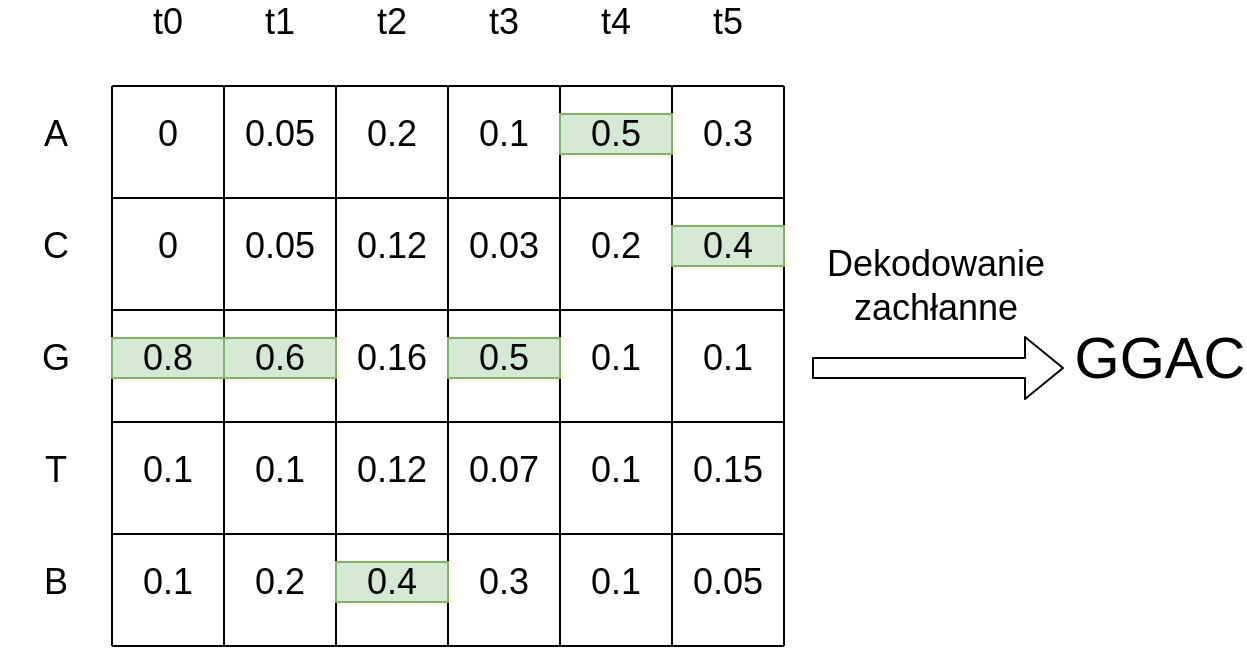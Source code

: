 <mxfile version="12.2.9" type="device" pages="1"><diagram id="0-EpzNy1AurSYuVFlV08" name="Page-1"><mxGraphModel dx="1422" dy="780" grid="1" gridSize="14" guides="1" tooltips="1" connect="1" arrows="1" fold="1" page="1" pageScale="1" pageWidth="850" pageHeight="1100" math="0" shadow="0"><root><mxCell id="0"/><mxCell id="1" parent="0"/><mxCell id="AUmohrXQwRReiT2J8whV-3" value="" style="endArrow=none;html=1;" edge="1" parent="1"><mxGeometry width="50" height="50" relative="1" as="geometry"><mxPoint x="56" y="56" as="sourcePoint"/><mxPoint x="392" y="56" as="targetPoint"/></mxGeometry></mxCell><mxCell id="AUmohrXQwRReiT2J8whV-4" value="" style="endArrow=none;html=1;" edge="1" parent="1"><mxGeometry width="50" height="50" relative="1" as="geometry"><mxPoint x="56" y="112" as="sourcePoint"/><mxPoint x="392" y="112" as="targetPoint"/></mxGeometry></mxCell><mxCell id="AUmohrXQwRReiT2J8whV-5" value="" style="endArrow=none;html=1;" edge="1" parent="1"><mxGeometry width="50" height="50" relative="1" as="geometry"><mxPoint x="56" y="168" as="sourcePoint"/><mxPoint x="392" y="168" as="targetPoint"/></mxGeometry></mxCell><mxCell id="AUmohrXQwRReiT2J8whV-6" value="" style="endArrow=none;html=1;" edge="1" parent="1"><mxGeometry width="50" height="50" relative="1" as="geometry"><mxPoint x="56" y="224" as="sourcePoint"/><mxPoint x="392" y="224" as="targetPoint"/></mxGeometry></mxCell><mxCell id="AUmohrXQwRReiT2J8whV-7" value="" style="endArrow=none;html=1;" edge="1" parent="1"><mxGeometry width="50" height="50" relative="1" as="geometry"><mxPoint x="56" y="280" as="sourcePoint"/><mxPoint x="392" y="280" as="targetPoint"/></mxGeometry></mxCell><mxCell id="AUmohrXQwRReiT2J8whV-8" value="" style="endArrow=none;html=1;" edge="1" parent="1"><mxGeometry width="50" height="50" relative="1" as="geometry"><mxPoint x="56" y="336" as="sourcePoint"/><mxPoint x="392" y="336" as="targetPoint"/></mxGeometry></mxCell><mxCell id="AUmohrXQwRReiT2J8whV-9" value="A" style="text;html=1;strokeColor=none;fillColor=none;align=center;verticalAlign=middle;whiteSpace=wrap;rounded=0;fontSize=18;" vertex="1" parent="1"><mxGeometry y="70" width="56" height="20" as="geometry"/></mxCell><mxCell id="AUmohrXQwRReiT2J8whV-10" value="t1" style="text;html=1;strokeColor=none;fillColor=none;align=center;verticalAlign=middle;whiteSpace=wrap;rounded=0;fontSize=18;" vertex="1" parent="1"><mxGeometry x="112" y="14" width="56" height="20" as="geometry"/></mxCell><mxCell id="AUmohrXQwRReiT2J8whV-11" value="t2" style="text;html=1;strokeColor=none;fillColor=none;align=center;verticalAlign=middle;whiteSpace=wrap;rounded=0;fontSize=18;" vertex="1" parent="1"><mxGeometry x="168" y="14" width="56" height="20" as="geometry"/></mxCell><mxCell id="AUmohrXQwRReiT2J8whV-12" value="t3" style="text;html=1;strokeColor=none;fillColor=none;align=center;verticalAlign=middle;whiteSpace=wrap;rounded=0;fontSize=18;" vertex="1" parent="1"><mxGeometry x="224" y="14" width="56" height="20" as="geometry"/></mxCell><mxCell id="AUmohrXQwRReiT2J8whV-13" value="t4" style="text;html=1;strokeColor=none;fillColor=none;align=center;verticalAlign=middle;whiteSpace=wrap;rounded=0;fontSize=18;" vertex="1" parent="1"><mxGeometry x="280" y="14" width="56" height="20" as="geometry"/></mxCell><mxCell id="AUmohrXQwRReiT2J8whV-14" value="t5" style="text;html=1;strokeColor=none;fillColor=none;align=center;verticalAlign=middle;whiteSpace=wrap;rounded=0;fontSize=18;" vertex="1" parent="1"><mxGeometry x="336" y="14" width="56" height="20" as="geometry"/></mxCell><mxCell id="AUmohrXQwRReiT2J8whV-15" value="" style="endArrow=none;html=1;fontSize=18;" edge="1" parent="1"><mxGeometry width="50" height="50" relative="1" as="geometry"><mxPoint x="56" y="336" as="sourcePoint"/><mxPoint x="56" y="56" as="targetPoint"/></mxGeometry></mxCell><mxCell id="AUmohrXQwRReiT2J8whV-16" value="C" style="text;html=1;strokeColor=none;fillColor=none;align=center;verticalAlign=middle;whiteSpace=wrap;rounded=0;fontSize=18;" vertex="1" parent="1"><mxGeometry y="126" width="56" height="20" as="geometry"/></mxCell><mxCell id="AUmohrXQwRReiT2J8whV-17" value="G" style="text;html=1;strokeColor=none;fillColor=none;align=center;verticalAlign=middle;whiteSpace=wrap;rounded=0;fontSize=18;" vertex="1" parent="1"><mxGeometry y="182" width="56" height="20" as="geometry"/></mxCell><mxCell id="AUmohrXQwRReiT2J8whV-18" value="T" style="text;html=1;strokeColor=none;fillColor=none;align=center;verticalAlign=middle;whiteSpace=wrap;rounded=0;fontSize=18;" vertex="1" parent="1"><mxGeometry y="238" width="56" height="20" as="geometry"/></mxCell><mxCell id="AUmohrXQwRReiT2J8whV-22" value="B" style="text;html=1;strokeColor=none;fillColor=none;align=center;verticalAlign=middle;whiteSpace=wrap;rounded=0;fontSize=18;" vertex="1" parent="1"><mxGeometry y="294" width="56" height="20" as="geometry"/></mxCell><mxCell id="AUmohrXQwRReiT2J8whV-23" value="0" style="text;html=1;strokeColor=none;fillColor=none;align=center;verticalAlign=middle;whiteSpace=wrap;rounded=0;fontSize=18;" vertex="1" parent="1"><mxGeometry x="56" y="70" width="56" height="20" as="geometry"/></mxCell><mxCell id="AUmohrXQwRReiT2J8whV-25" value="" style="endArrow=none;html=1;fontSize=18;" edge="1" parent="1"><mxGeometry width="50" height="50" relative="1" as="geometry"><mxPoint x="112" y="336" as="sourcePoint"/><mxPoint x="112" y="56" as="targetPoint"/></mxGeometry></mxCell><mxCell id="AUmohrXQwRReiT2J8whV-26" value="" style="endArrow=none;html=1;fontSize=18;" edge="1" parent="1"><mxGeometry width="50" height="50" relative="1" as="geometry"><mxPoint x="168" y="336" as="sourcePoint"/><mxPoint x="168" y="56" as="targetPoint"/></mxGeometry></mxCell><mxCell id="AUmohrXQwRReiT2J8whV-27" value="" style="endArrow=none;html=1;fontSize=18;" edge="1" parent="1"><mxGeometry width="50" height="50" relative="1" as="geometry"><mxPoint x="224" y="336" as="sourcePoint"/><mxPoint x="224" y="56" as="targetPoint"/></mxGeometry></mxCell><mxCell id="AUmohrXQwRReiT2J8whV-28" value="" style="endArrow=none;html=1;fontSize=18;" edge="1" parent="1"><mxGeometry width="50" height="50" relative="1" as="geometry"><mxPoint x="280" y="336" as="sourcePoint"/><mxPoint x="280" y="56" as="targetPoint"/></mxGeometry></mxCell><mxCell id="AUmohrXQwRReiT2J8whV-29" value="" style="endArrow=none;html=1;fontSize=18;" edge="1" parent="1"><mxGeometry width="50" height="50" relative="1" as="geometry"><mxPoint x="336" y="336" as="sourcePoint"/><mxPoint x="336" y="56" as="targetPoint"/></mxGeometry></mxCell><mxCell id="AUmohrXQwRReiT2J8whV-30" value="" style="endArrow=none;html=1;fontSize=18;" edge="1" parent="1"><mxGeometry width="50" height="50" relative="1" as="geometry"><mxPoint x="392" y="336" as="sourcePoint"/><mxPoint x="392" y="56" as="targetPoint"/></mxGeometry></mxCell><mxCell id="AUmohrXQwRReiT2J8whV-31" value="0.05" style="text;html=1;strokeColor=none;fillColor=none;align=center;verticalAlign=middle;whiteSpace=wrap;rounded=0;fontSize=18;" vertex="1" parent="1"><mxGeometry x="112" y="70" width="56" height="20" as="geometry"/></mxCell><mxCell id="AUmohrXQwRReiT2J8whV-32" value="0.2" style="text;html=1;strokeColor=none;fillColor=none;align=center;verticalAlign=middle;whiteSpace=wrap;rounded=0;fontSize=18;" vertex="1" parent="1"><mxGeometry x="168" y="70" width="56" height="20" as="geometry"/></mxCell><mxCell id="AUmohrXQwRReiT2J8whV-33" value="0.1" style="text;html=1;strokeColor=none;fillColor=none;align=center;verticalAlign=middle;whiteSpace=wrap;rounded=0;fontSize=18;" vertex="1" parent="1"><mxGeometry x="224" y="70" width="56" height="20" as="geometry"/></mxCell><mxCell id="AUmohrXQwRReiT2J8whV-34" value="0.5" style="text;html=1;strokeColor=#82b366;fillColor=#d5e8d4;align=center;verticalAlign=middle;whiteSpace=wrap;rounded=0;fontSize=18;" vertex="1" parent="1"><mxGeometry x="280" y="70" width="56" height="20" as="geometry"/></mxCell><mxCell id="AUmohrXQwRReiT2J8whV-35" value="0.3" style="text;html=1;strokeColor=none;fillColor=none;align=center;verticalAlign=middle;whiteSpace=wrap;rounded=0;fontSize=18;" vertex="1" parent="1"><mxGeometry x="336" y="70" width="56" height="20" as="geometry"/></mxCell><mxCell id="AUmohrXQwRReiT2J8whV-36" value="0.4" style="text;html=1;strokeColor=#82b366;fillColor=#d5e8d4;align=center;verticalAlign=middle;whiteSpace=wrap;rounded=0;fontSize=18;" vertex="1" parent="1"><mxGeometry x="336" y="126" width="56" height="20" as="geometry"/></mxCell><mxCell id="AUmohrXQwRReiT2J8whV-37" value="0.1" style="text;html=1;strokeColor=none;fillColor=none;align=center;verticalAlign=middle;whiteSpace=wrap;rounded=0;fontSize=18;" vertex="1" parent="1"><mxGeometry x="336" y="182" width="56" height="20" as="geometry"/></mxCell><mxCell id="AUmohrXQwRReiT2J8whV-38" value="0.15" style="text;html=1;strokeColor=none;fillColor=none;align=center;verticalAlign=middle;whiteSpace=wrap;rounded=0;fontSize=18;" vertex="1" parent="1"><mxGeometry x="336" y="238" width="56" height="20" as="geometry"/></mxCell><mxCell id="AUmohrXQwRReiT2J8whV-39" value="0.05" style="text;html=1;strokeColor=none;fillColor=none;align=center;verticalAlign=middle;whiteSpace=wrap;rounded=0;fontSize=18;" vertex="1" parent="1"><mxGeometry x="336" y="294" width="56" height="20" as="geometry"/></mxCell><mxCell id="AUmohrXQwRReiT2J8whV-40" value="0.1" style="text;html=1;strokeColor=none;fillColor=none;align=center;verticalAlign=middle;whiteSpace=wrap;rounded=0;fontSize=18;" vertex="1" parent="1"><mxGeometry x="280" y="294" width="56" height="20" as="geometry"/></mxCell><mxCell id="AUmohrXQwRReiT2J8whV-41" value="0.3" style="text;html=1;strokeColor=none;fillColor=none;align=center;verticalAlign=middle;whiteSpace=wrap;rounded=0;fontSize=18;" vertex="1" parent="1"><mxGeometry x="224" y="294" width="56" height="20" as="geometry"/></mxCell><mxCell id="AUmohrXQwRReiT2J8whV-42" value="0.4" style="text;html=1;strokeColor=#82b366;fillColor=#d5e8d4;align=center;verticalAlign=middle;whiteSpace=wrap;rounded=0;fontSize=18;" vertex="1" parent="1"><mxGeometry x="168" y="294" width="56" height="20" as="geometry"/></mxCell><mxCell id="AUmohrXQwRReiT2J8whV-43" value="0.2" style="text;html=1;strokeColor=none;fillColor=none;align=center;verticalAlign=middle;whiteSpace=wrap;rounded=0;fontSize=18;" vertex="1" parent="1"><mxGeometry x="112" y="294" width="56" height="20" as="geometry"/></mxCell><mxCell id="AUmohrXQwRReiT2J8whV-44" value="0.1" style="text;html=1;strokeColor=none;fillColor=none;align=center;verticalAlign=middle;whiteSpace=wrap;rounded=0;fontSize=18;" vertex="1" parent="1"><mxGeometry x="56" y="294" width="56" height="20" as="geometry"/></mxCell><mxCell id="AUmohrXQwRReiT2J8whV-45" value="0.1" style="text;html=1;strokeColor=none;fillColor=none;align=center;verticalAlign=middle;whiteSpace=wrap;rounded=0;fontSize=18;" vertex="1" parent="1"><mxGeometry x="56" y="238" width="56" height="20" as="geometry"/></mxCell><mxCell id="AUmohrXQwRReiT2J8whV-46" value="0.1" style="text;html=1;strokeColor=none;fillColor=none;align=center;verticalAlign=middle;whiteSpace=wrap;rounded=0;fontSize=18;" vertex="1" parent="1"><mxGeometry x="112" y="238" width="56" height="20" as="geometry"/></mxCell><mxCell id="AUmohrXQwRReiT2J8whV-47" value="0.12" style="text;html=1;strokeColor=none;fillColor=none;align=center;verticalAlign=middle;whiteSpace=wrap;rounded=0;fontSize=18;" vertex="1" parent="1"><mxGeometry x="168" y="238" width="56" height="20" as="geometry"/></mxCell><mxCell id="AUmohrXQwRReiT2J8whV-48" value="0.07" style="text;html=1;strokeColor=none;fillColor=none;align=center;verticalAlign=middle;whiteSpace=wrap;rounded=0;fontSize=18;" vertex="1" parent="1"><mxGeometry x="224" y="238" width="56" height="20" as="geometry"/></mxCell><mxCell id="AUmohrXQwRReiT2J8whV-50" value="0.1" style="text;html=1;strokeColor=none;fillColor=none;align=center;verticalAlign=middle;whiteSpace=wrap;rounded=0;fontSize=18;" vertex="1" parent="1"><mxGeometry x="280" y="238" width="56" height="20" as="geometry"/></mxCell><mxCell id="AUmohrXQwRReiT2J8whV-51" value="0.1" style="text;html=1;strokeColor=none;fillColor=none;align=center;verticalAlign=middle;whiteSpace=wrap;rounded=0;fontSize=18;" vertex="1" parent="1"><mxGeometry x="280" y="182" width="56" height="20" as="geometry"/></mxCell><mxCell id="AUmohrXQwRReiT2J8whV-53" value="0.2" style="text;html=1;strokeColor=none;fillColor=none;align=center;verticalAlign=middle;whiteSpace=wrap;rounded=0;fontSize=18;" vertex="1" parent="1"><mxGeometry x="280" y="126" width="56" height="20" as="geometry"/></mxCell><mxCell id="AUmohrXQwRReiT2J8whV-54" value="0.03" style="text;html=1;strokeColor=none;fillColor=none;align=center;verticalAlign=middle;whiteSpace=wrap;rounded=0;fontSize=18;" vertex="1" parent="1"><mxGeometry x="224" y="126" width="56" height="20" as="geometry"/></mxCell><mxCell id="AUmohrXQwRReiT2J8whV-55" value="0.5" style="text;html=1;strokeColor=#82b366;fillColor=#d5e8d4;align=center;verticalAlign=middle;whiteSpace=wrap;rounded=0;fontSize=18;" vertex="1" parent="1"><mxGeometry x="224" y="182" width="56" height="20" as="geometry"/></mxCell><mxCell id="AUmohrXQwRReiT2J8whV-56" value="0.16" style="text;html=1;strokeColor=none;fillColor=none;align=center;verticalAlign=middle;whiteSpace=wrap;rounded=0;fontSize=18;" vertex="1" parent="1"><mxGeometry x="168" y="182" width="56" height="20" as="geometry"/></mxCell><mxCell id="AUmohrXQwRReiT2J8whV-57" value="0.12" style="text;html=1;strokeColor=none;fillColor=none;align=center;verticalAlign=middle;whiteSpace=wrap;rounded=0;fontSize=18;" vertex="1" parent="1"><mxGeometry x="168" y="126" width="56" height="20" as="geometry"/></mxCell><mxCell id="AUmohrXQwRReiT2J8whV-58" value="0.05" style="text;html=1;strokeColor=none;fillColor=none;align=center;verticalAlign=middle;whiteSpace=wrap;rounded=0;fontSize=18;" vertex="1" parent="1"><mxGeometry x="112" y="126" width="56" height="20" as="geometry"/></mxCell><mxCell id="AUmohrXQwRReiT2J8whV-59" value="0.6" style="text;html=1;strokeColor=#82b366;fillColor=#d5e8d4;align=center;verticalAlign=middle;whiteSpace=wrap;rounded=0;fontSize=18;" vertex="1" parent="1"><mxGeometry x="112" y="182" width="56" height="20" as="geometry"/></mxCell><mxCell id="AUmohrXQwRReiT2J8whV-60" value="0.8" style="text;html=1;strokeColor=#82b366;fillColor=#d5e8d4;align=center;verticalAlign=middle;whiteSpace=wrap;rounded=0;fontSize=18;" vertex="1" parent="1"><mxGeometry x="56" y="182" width="56" height="20" as="geometry"/></mxCell><mxCell id="AUmohrXQwRReiT2J8whV-61" value="0" style="text;html=1;strokeColor=none;fillColor=none;align=center;verticalAlign=middle;whiteSpace=wrap;rounded=0;fontSize=18;" vertex="1" parent="1"><mxGeometry x="56" y="126" width="56" height="20" as="geometry"/></mxCell><mxCell id="AUmohrXQwRReiT2J8whV-62" value="t0" style="text;html=1;strokeColor=none;fillColor=none;align=center;verticalAlign=middle;whiteSpace=wrap;rounded=0;fontSize=18;" vertex="1" parent="1"><mxGeometry x="56" y="14" width="56" height="20" as="geometry"/></mxCell><mxCell id="AUmohrXQwRReiT2J8whV-70" value="GGAC" style="text;html=1;strokeColor=none;fillColor=none;align=center;verticalAlign=middle;whiteSpace=wrap;rounded=0;fontSize=29;" vertex="1" parent="1"><mxGeometry x="560" y="182" width="40" height="20" as="geometry"/></mxCell><mxCell id="AUmohrXQwRReiT2J8whV-69" value="&lt;div&gt;Dekodowanie&lt;/div&gt;&lt;div align=&quot;center&quot;&gt;zachłanne&lt;br&gt;&lt;/div&gt;" style="text;html=1;strokeColor=none;fillColor=none;align=center;verticalAlign=middle;whiteSpace=wrap;rounded=0;fontSize=18;" vertex="1" parent="1"><mxGeometry x="448" y="146" width="40" height="20" as="geometry"/></mxCell><mxCell id="AUmohrXQwRReiT2J8whV-77" value="" style="shape=flexArrow;endArrow=classic;html=1;fontSize=18;" edge="1" parent="1"><mxGeometry width="50" height="50" relative="1" as="geometry"><mxPoint x="406" y="197" as="sourcePoint"/><mxPoint x="532" y="197" as="targetPoint"/></mxGeometry></mxCell></root></mxGraphModel></diagram></mxfile>